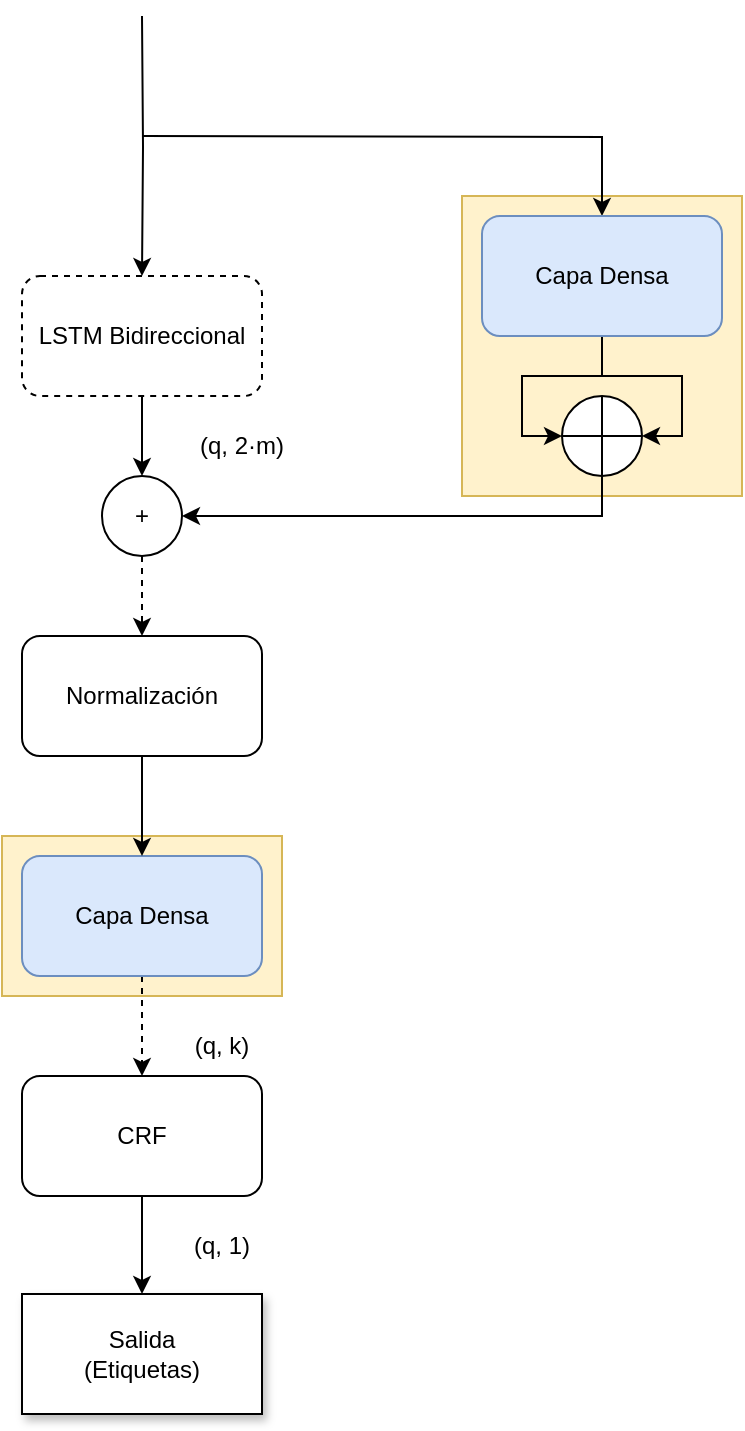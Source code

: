 <mxfile version="20.5.3" type="device"><diagram id="DAVCnVa-0vzFH4MeH0vS" name="Página-1"><mxGraphModel dx="1035" dy="640" grid="1" gridSize="10" guides="1" tooltips="1" connect="1" arrows="1" fold="1" page="1" pageScale="1" pageWidth="827" pageHeight="1169" math="0" shadow="0"><root><mxCell id="0"/><mxCell id="1" parent="0"/><mxCell id="k47LQ_4EtLT5B_aGmMep-1" value="" style="rounded=0;whiteSpace=wrap;shadow=0;sketch=0;fillColor=#fff2cc;strokeColor=#d6b656;" vertex="1" parent="1"><mxGeometry x="459" y="130" width="140" height="150" as="geometry"/></mxCell><mxCell id="k47LQ_4EtLT5B_aGmMep-2" value="" style="rounded=0;whiteSpace=wrap;shadow=0;sketch=0;fillColor=#fff2cc;strokeColor=#d6b656;" vertex="1" parent="1"><mxGeometry x="229" y="450" width="140" height="80" as="geometry"/></mxCell><mxCell id="k47LQ_4EtLT5B_aGmMep-3" value="" style="edgeStyle=orthogonalEdgeStyle;rounded=0;orthogonalLoop=1;jettySize=auto;exitX=0.5;exitY=1;exitDx=0;exitDy=0;entryX=0.5;entryY=0;entryDx=0;entryDy=0;" edge="1" parent="1" target="k47LQ_4EtLT5B_aGmMep-7"><mxGeometry relative="1" as="geometry"><mxPoint x="299" y="100" as="sourcePoint"/></mxGeometry></mxCell><mxCell id="k47LQ_4EtLT5B_aGmMep-4" value="" style="edgeStyle=orthogonalEdgeStyle;rounded=0;orthogonalLoop=1;jettySize=auto;" edge="1" parent="1" target="k47LQ_4EtLT5B_aGmMep-9"><mxGeometry relative="1" as="geometry"><mxPoint x="299" y="40" as="sourcePoint"/></mxGeometry></mxCell><mxCell id="k47LQ_4EtLT5B_aGmMep-5" value="" style="edgeStyle=orthogonalEdgeStyle;rounded=0;orthogonalLoop=1;jettySize=auto;entryX=1;entryY=0.5;entryDx=0;entryDy=0;entryPerimeter=0;" edge="1" parent="1" source="k47LQ_4EtLT5B_aGmMep-7" target="k47LQ_4EtLT5B_aGmMep-11"><mxGeometry relative="1" as="geometry"><Array as="points"><mxPoint x="529" y="220"/><mxPoint x="569" y="220"/><mxPoint x="569" y="250"/></Array></mxGeometry></mxCell><mxCell id="k47LQ_4EtLT5B_aGmMep-6" value="" style="edgeStyle=orthogonalEdgeStyle;rounded=0;orthogonalLoop=1;jettySize=auto;entryX=0;entryY=0.5;entryDx=0;entryDy=0;entryPerimeter=0;" edge="1" parent="1" source="k47LQ_4EtLT5B_aGmMep-7" target="k47LQ_4EtLT5B_aGmMep-11"><mxGeometry relative="1" as="geometry"/></mxCell><mxCell id="k47LQ_4EtLT5B_aGmMep-7" value="Capa Densa" style="rounded=1;whiteSpace=wrap;fillColor=#dae8fc;strokeColor=#6c8ebf;" vertex="1" parent="1"><mxGeometry x="469" y="140" width="120" height="60" as="geometry"/></mxCell><mxCell id="k47LQ_4EtLT5B_aGmMep-8" value="" style="edgeStyle=orthogonalEdgeStyle;rounded=0;orthogonalLoop=1;jettySize=auto;exitX=0.5;exitY=1;exitDx=0;exitDy=0;entryX=0.5;entryY=0;entryDx=0;entryDy=0;" edge="1" parent="1" source="k47LQ_4EtLT5B_aGmMep-9" target="k47LQ_4EtLT5B_aGmMep-13"><mxGeometry relative="1" as="geometry"><mxPoint x="299" y="260" as="targetPoint"/></mxGeometry></mxCell><mxCell id="k47LQ_4EtLT5B_aGmMep-9" value="LSTM Bidireccional" style="rounded=1;whiteSpace=wrap;dashed=1;" vertex="1" parent="1"><mxGeometry x="239" y="170" width="120" height="60" as="geometry"/></mxCell><mxCell id="k47LQ_4EtLT5B_aGmMep-10" value="" style="edgeStyle=orthogonalEdgeStyle;rounded=0;orthogonalLoop=1;jettySize=auto;exitX=0.5;exitY=1;exitDx=0;exitDy=0;exitPerimeter=0;entryX=1;entryY=0.5;entryDx=0;entryDy=0;" edge="1" parent="1" source="k47LQ_4EtLT5B_aGmMep-11" target="k47LQ_4EtLT5B_aGmMep-13"><mxGeometry relative="1" as="geometry"><mxPoint x="359" y="290" as="targetPoint"/></mxGeometry></mxCell><mxCell id="k47LQ_4EtLT5B_aGmMep-11" value="" style="verticalLabelPosition=bottom;verticalAlign=top;shape=mxgraph.flowchart.summing_function;" vertex="1" parent="1"><mxGeometry x="509" y="230" width="40" height="40" as="geometry"/></mxCell><mxCell id="k47LQ_4EtLT5B_aGmMep-12" value="" style="edgeStyle=orthogonalEdgeStyle;rounded=0;jumpStyle=gap;orthogonalLoop=1;jettySize=auto;dashed=1;strokeColor=default;entryX=0.5;entryY=0;entryDx=0;entryDy=0;" edge="1" parent="1" source="k47LQ_4EtLT5B_aGmMep-13" target="k47LQ_4EtLT5B_aGmMep-23"><mxGeometry relative="1" as="geometry"><mxPoint x="299" y="330" as="targetPoint"/></mxGeometry></mxCell><mxCell id="k47LQ_4EtLT5B_aGmMep-13" value="+" style="ellipse;whiteSpace=wrap;" vertex="1" parent="1"><mxGeometry x="279" y="270" width="40" height="40" as="geometry"/></mxCell><mxCell id="k47LQ_4EtLT5B_aGmMep-14" value="" style="edgeStyle=orthogonalEdgeStyle;rounded=0;jumpStyle=gap;orthogonalLoop=1;jettySize=auto;dashed=1;strokeColor=default;" edge="1" parent="1" source="k47LQ_4EtLT5B_aGmMep-15" target="k47LQ_4EtLT5B_aGmMep-17"><mxGeometry relative="1" as="geometry"/></mxCell><mxCell id="k47LQ_4EtLT5B_aGmMep-15" value="Capa Densa" style="rounded=1;whiteSpace=wrap;fillColor=#dae8fc;strokeColor=#6c8ebf;" vertex="1" parent="1"><mxGeometry x="239" y="460" width="120" height="60" as="geometry"/></mxCell><mxCell id="k47LQ_4EtLT5B_aGmMep-16" value="" style="edgeStyle=orthogonalEdgeStyle;rounded=0;jumpStyle=gap;orthogonalLoop=1;jettySize=auto;strokeColor=default;" edge="1" parent="1" source="k47LQ_4EtLT5B_aGmMep-17" target="k47LQ_4EtLT5B_aGmMep-18"><mxGeometry relative="1" as="geometry"/></mxCell><mxCell id="k47LQ_4EtLT5B_aGmMep-17" value="CRF" style="rounded=1;whiteSpace=wrap;" vertex="1" parent="1"><mxGeometry x="239" y="570" width="120" height="60" as="geometry"/></mxCell><mxCell id="k47LQ_4EtLT5B_aGmMep-18" value="Salida&#xA;(Etiquetas)" style="rounded=0;whiteSpace=wrap;shadow=1;sketch=0;" vertex="1" parent="1"><mxGeometry x="239" y="679" width="120" height="60" as="geometry"/></mxCell><mxCell id="k47LQ_4EtLT5B_aGmMep-19" value="(q, 2·m)" style="text;strokeColor=none;fillColor=none;align=center;verticalAlign=middle;whiteSpace=wrap;rounded=0;shadow=1;sketch=0;" vertex="1" parent="1"><mxGeometry x="319" y="240" width="60" height="30" as="geometry"/></mxCell><mxCell id="k47LQ_4EtLT5B_aGmMep-20" value="(q, 1)" style="text;strokeColor=none;fillColor=none;align=center;verticalAlign=middle;whiteSpace=wrap;rounded=0;shadow=1;sketch=0;" vertex="1" parent="1"><mxGeometry x="309" y="640" width="60" height="30" as="geometry"/></mxCell><mxCell id="k47LQ_4EtLT5B_aGmMep-21" value="(q, k)" style="text;strokeColor=none;fillColor=none;align=center;verticalAlign=middle;whiteSpace=wrap;rounded=0;shadow=0;dashed=1;sketch=0;" vertex="1" parent="1"><mxGeometry x="309" y="540" width="60" height="30" as="geometry"/></mxCell><mxCell id="k47LQ_4EtLT5B_aGmMep-22" value="" style="edgeStyle=orthogonalEdgeStyle;rounded=0;jumpStyle=gap;orthogonalLoop=1;jettySize=auto;exitX=0.5;exitY=1;exitDx=0;exitDy=0;strokeColor=default;" edge="1" parent="1" source="k47LQ_4EtLT5B_aGmMep-23" target="k47LQ_4EtLT5B_aGmMep-15"><mxGeometry relative="1" as="geometry"/></mxCell><mxCell id="k47LQ_4EtLT5B_aGmMep-23" value="Normalización" style="rounded=1;whiteSpace=wrap;shadow=0;sketch=0;" vertex="1" parent="1"><mxGeometry x="239" y="350" width="120" height="60" as="geometry"/></mxCell></root></mxGraphModel></diagram></mxfile>